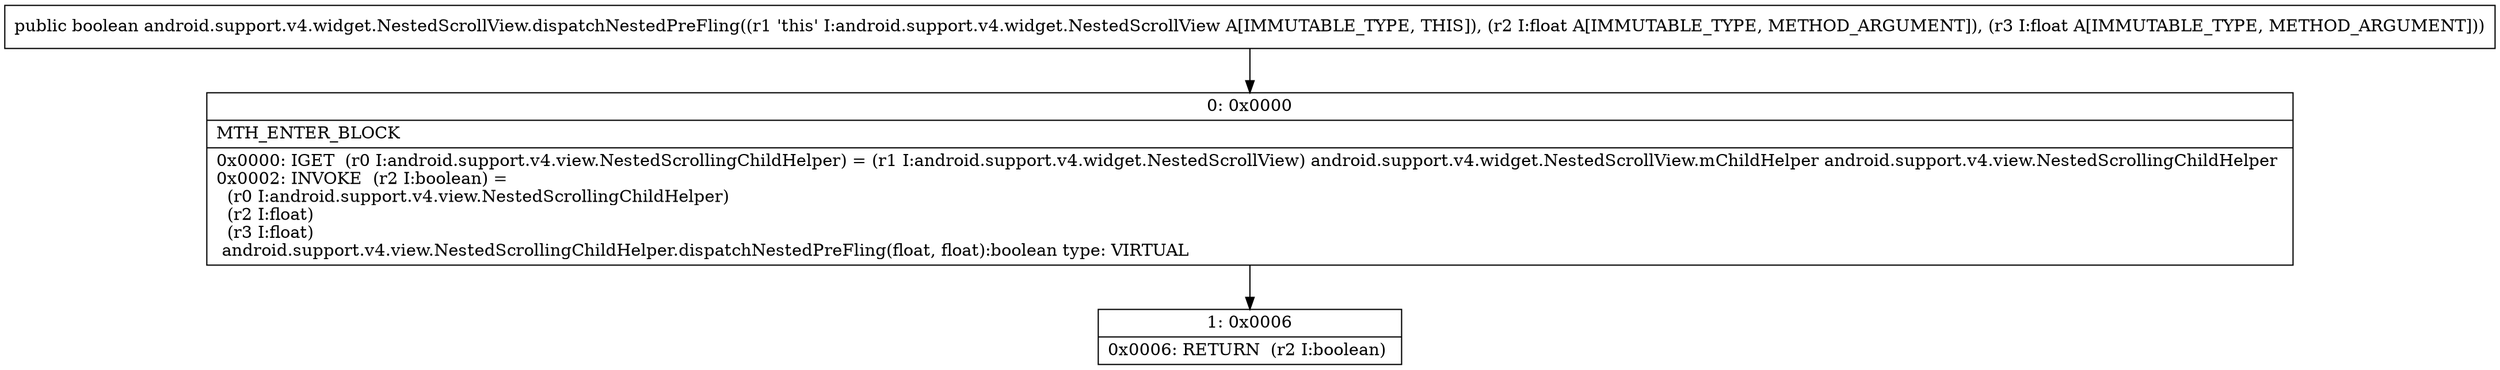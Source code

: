 digraph "CFG forandroid.support.v4.widget.NestedScrollView.dispatchNestedPreFling(FF)Z" {
Node_0 [shape=record,label="{0\:\ 0x0000|MTH_ENTER_BLOCK\l|0x0000: IGET  (r0 I:android.support.v4.view.NestedScrollingChildHelper) = (r1 I:android.support.v4.widget.NestedScrollView) android.support.v4.widget.NestedScrollView.mChildHelper android.support.v4.view.NestedScrollingChildHelper \l0x0002: INVOKE  (r2 I:boolean) = \l  (r0 I:android.support.v4.view.NestedScrollingChildHelper)\l  (r2 I:float)\l  (r3 I:float)\l android.support.v4.view.NestedScrollingChildHelper.dispatchNestedPreFling(float, float):boolean type: VIRTUAL \l}"];
Node_1 [shape=record,label="{1\:\ 0x0006|0x0006: RETURN  (r2 I:boolean) \l}"];
MethodNode[shape=record,label="{public boolean android.support.v4.widget.NestedScrollView.dispatchNestedPreFling((r1 'this' I:android.support.v4.widget.NestedScrollView A[IMMUTABLE_TYPE, THIS]), (r2 I:float A[IMMUTABLE_TYPE, METHOD_ARGUMENT]), (r3 I:float A[IMMUTABLE_TYPE, METHOD_ARGUMENT])) }"];
MethodNode -> Node_0;
Node_0 -> Node_1;
}

